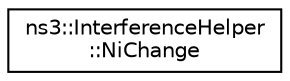digraph "Graphical Class Hierarchy"
{
 // LATEX_PDF_SIZE
  edge [fontname="Helvetica",fontsize="10",labelfontname="Helvetica",labelfontsize="10"];
  node [fontname="Helvetica",fontsize="10",shape=record];
  rankdir="LR";
  Node0 [label="ns3::InterferenceHelper\l::NiChange",height=0.2,width=0.4,color="black", fillcolor="white", style="filled",URL="$classns3_1_1_interference_helper_1_1_ni_change.html",tooltip="Noise and Interference (thus Ni) event."];
}
